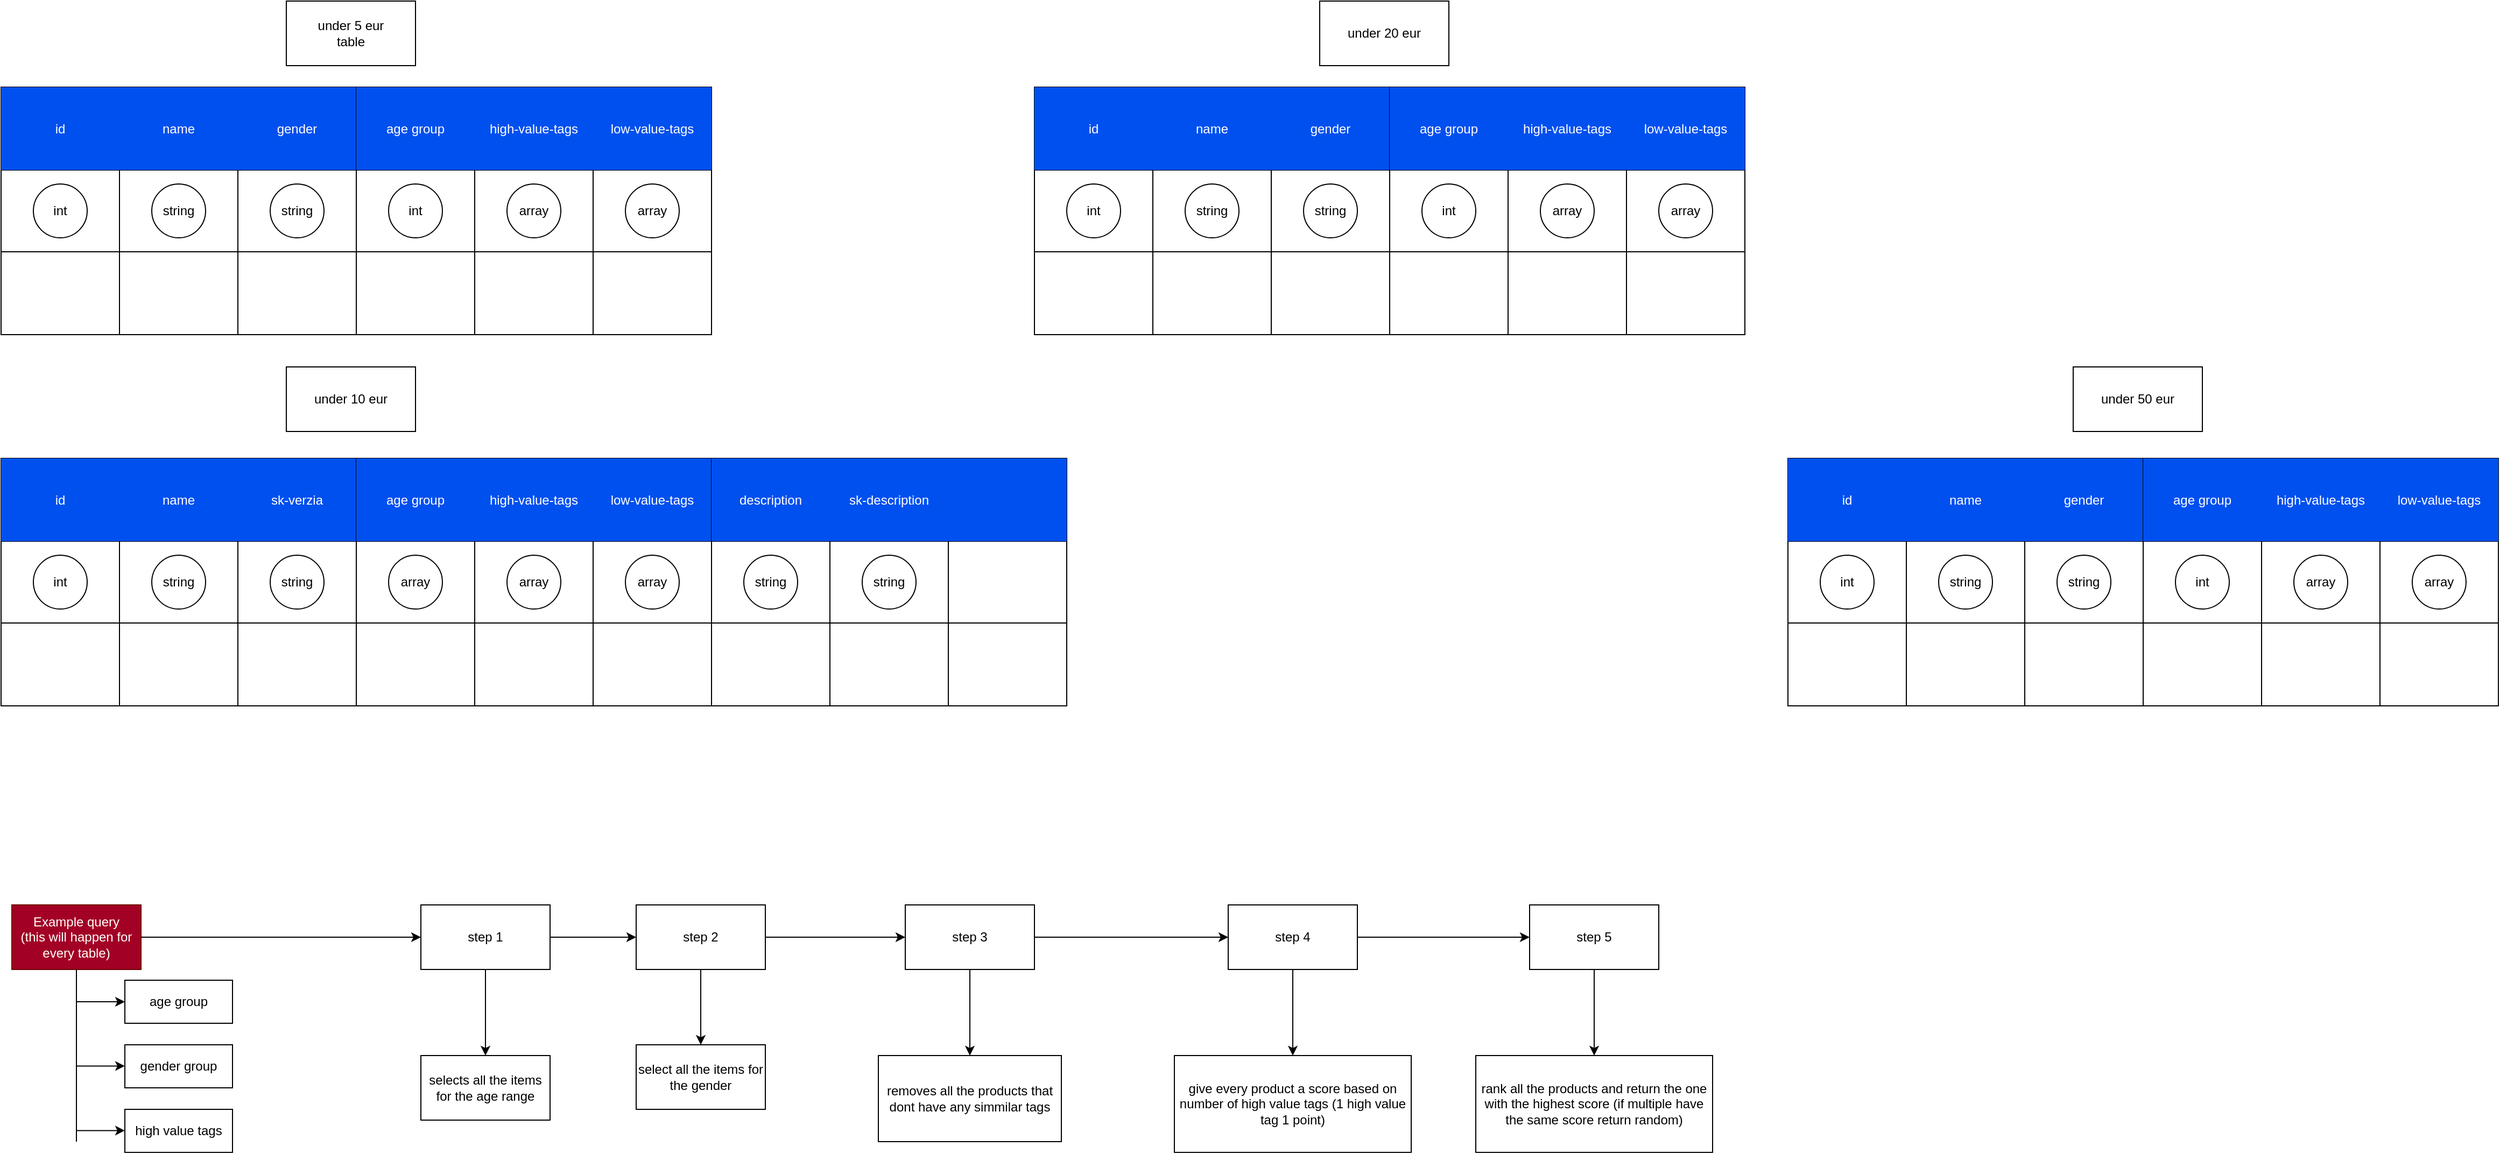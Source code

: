 <mxfile>
    <diagram id="mnacTOTQ5TEzgV0kn5ui" name="Page-1">
        <mxGraphModel dx="2235" dy="1700" grid="1" gridSize="10" guides="1" tooltips="1" connect="1" arrows="1" fold="1" page="1" pageScale="1" pageWidth="850" pageHeight="1100" math="0" shadow="0">
            <root>
                <mxCell id="0"/>
                <mxCell id="1" parent="0"/>
                <mxCell id="120" value="under 10 eur" style="rounded=0;whiteSpace=wrap;html=1;" parent="1" vertex="1">
                    <mxGeometry x="305" y="350" width="120" height="60" as="geometry"/>
                </mxCell>
                <mxCell id="121" value="under 5 eur&lt;br&gt;table" style="rounded=0;whiteSpace=wrap;html=1;" parent="1" vertex="1">
                    <mxGeometry x="305" y="10" width="120" height="60" as="geometry"/>
                </mxCell>
                <mxCell id="122" value="" style="shape=table;html=1;whiteSpace=wrap;startSize=0;container=1;collapsible=0;childLayout=tableLayout;" parent="1" vertex="1">
                    <mxGeometry x="40" y="435" width="330" height="230" as="geometry"/>
                </mxCell>
                <mxCell id="123" value="" style="shape=tableRow;horizontal=0;startSize=0;swimlaneHead=0;swimlaneBody=0;top=0;left=0;bottom=0;right=0;collapsible=0;dropTarget=0;fillColor=none;points=[[0,0.5],[1,0.5]];portConstraint=eastwest;" parent="122" vertex="1">
                    <mxGeometry width="330" height="77" as="geometry"/>
                </mxCell>
                <mxCell id="124" value="id" style="shape=partialRectangle;html=1;whiteSpace=wrap;connectable=0;fillColor=#0050ef;top=0;left=0;bottom=0;right=0;overflow=hidden;fontColor=#ffffff;strokeColor=#001DBC;" parent="123" vertex="1">
                    <mxGeometry width="110" height="77" as="geometry">
                        <mxRectangle width="110" height="77" as="alternateBounds"/>
                    </mxGeometry>
                </mxCell>
                <mxCell id="125" value="name" style="shape=partialRectangle;html=1;whiteSpace=wrap;connectable=0;fillColor=#0050ef;top=0;left=0;bottom=0;right=0;overflow=hidden;fontColor=#ffffff;strokeColor=#001DBC;" parent="123" vertex="1">
                    <mxGeometry x="110" width="110" height="77" as="geometry">
                        <mxRectangle width="110" height="77" as="alternateBounds"/>
                    </mxGeometry>
                </mxCell>
                <mxCell id="126" value="sk-verzia" style="shape=partialRectangle;html=1;whiteSpace=wrap;connectable=0;fillColor=#0050ef;top=0;left=0;bottom=0;right=0;overflow=hidden;fontColor=#ffffff;strokeColor=#001DBC;" parent="123" vertex="1">
                    <mxGeometry x="220" width="110" height="77" as="geometry">
                        <mxRectangle width="110" height="77" as="alternateBounds"/>
                    </mxGeometry>
                </mxCell>
                <mxCell id="127" value="" style="shape=tableRow;horizontal=0;startSize=0;swimlaneHead=0;swimlaneBody=0;top=0;left=0;bottom=0;right=0;collapsible=0;dropTarget=0;fillColor=none;points=[[0,0.5],[1,0.5]];portConstraint=eastwest;" parent="122" vertex="1">
                    <mxGeometry y="77" width="330" height="76" as="geometry"/>
                </mxCell>
                <mxCell id="128" value="" style="shape=partialRectangle;html=1;whiteSpace=wrap;connectable=0;fillColor=none;top=0;left=0;bottom=0;right=0;overflow=hidden;" parent="127" vertex="1">
                    <mxGeometry width="110" height="76" as="geometry">
                        <mxRectangle width="110" height="76" as="alternateBounds"/>
                    </mxGeometry>
                </mxCell>
                <mxCell id="129" value="" style="shape=partialRectangle;html=1;whiteSpace=wrap;connectable=0;fillColor=none;top=0;left=0;bottom=0;right=0;overflow=hidden;" parent="127" vertex="1">
                    <mxGeometry x="110" width="110" height="76" as="geometry">
                        <mxRectangle width="110" height="76" as="alternateBounds"/>
                    </mxGeometry>
                </mxCell>
                <mxCell id="130" value="" style="shape=partialRectangle;html=1;whiteSpace=wrap;connectable=0;fillColor=none;top=0;left=0;bottom=0;right=0;overflow=hidden;" parent="127" vertex="1">
                    <mxGeometry x="220" width="110" height="76" as="geometry">
                        <mxRectangle width="110" height="76" as="alternateBounds"/>
                    </mxGeometry>
                </mxCell>
                <mxCell id="131" value="" style="shape=tableRow;horizontal=0;startSize=0;swimlaneHead=0;swimlaneBody=0;top=0;left=0;bottom=0;right=0;collapsible=0;dropTarget=0;fillColor=none;points=[[0,0.5],[1,0.5]];portConstraint=eastwest;" parent="122" vertex="1">
                    <mxGeometry y="153" width="330" height="77" as="geometry"/>
                </mxCell>
                <mxCell id="132" value="" style="shape=partialRectangle;html=1;whiteSpace=wrap;connectable=0;fillColor=none;top=0;left=0;bottom=0;right=0;overflow=hidden;" parent="131" vertex="1">
                    <mxGeometry width="110" height="77" as="geometry">
                        <mxRectangle width="110" height="77" as="alternateBounds"/>
                    </mxGeometry>
                </mxCell>
                <mxCell id="133" value="" style="shape=partialRectangle;html=1;whiteSpace=wrap;connectable=0;fillColor=none;top=0;left=0;bottom=0;right=0;overflow=hidden;" parent="131" vertex="1">
                    <mxGeometry x="110" width="110" height="77" as="geometry">
                        <mxRectangle width="110" height="77" as="alternateBounds"/>
                    </mxGeometry>
                </mxCell>
                <mxCell id="134" value="" style="shape=partialRectangle;html=1;whiteSpace=wrap;connectable=0;fillColor=none;top=0;left=0;bottom=0;right=0;overflow=hidden;pointerEvents=1;" parent="131" vertex="1">
                    <mxGeometry x="220" width="110" height="77" as="geometry">
                        <mxRectangle width="110" height="77" as="alternateBounds"/>
                    </mxGeometry>
                </mxCell>
                <mxCell id="135" value="" style="shape=table;html=1;whiteSpace=wrap;startSize=0;container=1;collapsible=0;childLayout=tableLayout;" parent="1" vertex="1">
                    <mxGeometry x="370" y="435" width="330" height="230" as="geometry"/>
                </mxCell>
                <mxCell id="136" value="" style="shape=tableRow;horizontal=0;startSize=0;swimlaneHead=0;swimlaneBody=0;top=0;left=0;bottom=0;right=0;collapsible=0;dropTarget=0;fillColor=none;points=[[0,0.5],[1,0.5]];portConstraint=eastwest;" parent="135" vertex="1">
                    <mxGeometry width="330" height="77" as="geometry"/>
                </mxCell>
                <mxCell id="137" value="age group" style="shape=partialRectangle;html=1;whiteSpace=wrap;connectable=0;fillColor=#0050ef;top=0;left=0;bottom=0;right=0;overflow=hidden;fontColor=#ffffff;strokeColor=#001DBC;" parent="136" vertex="1">
                    <mxGeometry width="110" height="77" as="geometry">
                        <mxRectangle width="110" height="77" as="alternateBounds"/>
                    </mxGeometry>
                </mxCell>
                <mxCell id="138" value="high-value-tags" style="shape=partialRectangle;html=1;whiteSpace=wrap;connectable=0;fillColor=#0050ef;top=0;left=0;bottom=0;right=0;overflow=hidden;fontColor=#ffffff;strokeColor=#001DBC;" parent="136" vertex="1">
                    <mxGeometry x="110" width="110" height="77" as="geometry">
                        <mxRectangle width="110" height="77" as="alternateBounds"/>
                    </mxGeometry>
                </mxCell>
                <mxCell id="139" value="low-value-tags" style="shape=partialRectangle;html=1;whiteSpace=wrap;connectable=0;fillColor=#0050ef;top=0;left=0;bottom=0;right=0;overflow=hidden;fontColor=#ffffff;strokeColor=#001DBC;" parent="136" vertex="1">
                    <mxGeometry x="220" width="110" height="77" as="geometry">
                        <mxRectangle width="110" height="77" as="alternateBounds"/>
                    </mxGeometry>
                </mxCell>
                <mxCell id="140" value="" style="shape=tableRow;horizontal=0;startSize=0;swimlaneHead=0;swimlaneBody=0;top=0;left=0;bottom=0;right=0;collapsible=0;dropTarget=0;fillColor=none;points=[[0,0.5],[1,0.5]];portConstraint=eastwest;" parent="135" vertex="1">
                    <mxGeometry y="77" width="330" height="76" as="geometry"/>
                </mxCell>
                <mxCell id="141" value="" style="shape=partialRectangle;html=1;whiteSpace=wrap;connectable=0;fillColor=none;top=0;left=0;bottom=0;right=0;overflow=hidden;" parent="140" vertex="1">
                    <mxGeometry width="110" height="76" as="geometry">
                        <mxRectangle width="110" height="76" as="alternateBounds"/>
                    </mxGeometry>
                </mxCell>
                <mxCell id="142" value="" style="shape=partialRectangle;html=1;whiteSpace=wrap;connectable=0;fillColor=none;top=0;left=0;bottom=0;right=0;overflow=hidden;" parent="140" vertex="1">
                    <mxGeometry x="110" width="110" height="76" as="geometry">
                        <mxRectangle width="110" height="76" as="alternateBounds"/>
                    </mxGeometry>
                </mxCell>
                <mxCell id="143" value="" style="shape=partialRectangle;html=1;whiteSpace=wrap;connectable=0;fillColor=none;top=0;left=0;bottom=0;right=0;overflow=hidden;" parent="140" vertex="1">
                    <mxGeometry x="220" width="110" height="76" as="geometry">
                        <mxRectangle width="110" height="76" as="alternateBounds"/>
                    </mxGeometry>
                </mxCell>
                <mxCell id="144" value="" style="shape=tableRow;horizontal=0;startSize=0;swimlaneHead=0;swimlaneBody=0;top=0;left=0;bottom=0;right=0;collapsible=0;dropTarget=0;fillColor=none;points=[[0,0.5],[1,0.5]];portConstraint=eastwest;arcSize=15;" parent="135" vertex="1">
                    <mxGeometry y="153" width="330" height="77" as="geometry"/>
                </mxCell>
                <mxCell id="145" value="" style="shape=partialRectangle;html=1;whiteSpace=wrap;connectable=0;fillColor=none;top=0;left=0;bottom=0;right=0;overflow=hidden;" parent="144" vertex="1">
                    <mxGeometry width="110" height="77" as="geometry">
                        <mxRectangle width="110" height="77" as="alternateBounds"/>
                    </mxGeometry>
                </mxCell>
                <mxCell id="146" value="" style="shape=partialRectangle;html=1;whiteSpace=wrap;connectable=0;fillColor=none;top=0;left=0;bottom=0;right=0;overflow=hidden;" parent="144" vertex="1">
                    <mxGeometry x="110" width="110" height="77" as="geometry">
                        <mxRectangle width="110" height="77" as="alternateBounds"/>
                    </mxGeometry>
                </mxCell>
                <mxCell id="147" value="" style="shape=partialRectangle;html=1;whiteSpace=wrap;connectable=0;fillColor=none;top=0;left=0;bottom=0;right=0;overflow=hidden;pointerEvents=1;" parent="144" vertex="1">
                    <mxGeometry x="220" width="110" height="77" as="geometry">
                        <mxRectangle width="110" height="77" as="alternateBounds"/>
                    </mxGeometry>
                </mxCell>
                <mxCell id="161" value="int" style="ellipse;whiteSpace=wrap;html=1;aspect=fixed;" parent="1" vertex="1">
                    <mxGeometry x="70" y="525" width="50" height="50" as="geometry"/>
                </mxCell>
                <mxCell id="162" value="string" style="ellipse;whiteSpace=wrap;html=1;aspect=fixed;" parent="1" vertex="1">
                    <mxGeometry x="180" y="525" width="50" height="50" as="geometry"/>
                </mxCell>
                <mxCell id="163" value="string" style="ellipse;whiteSpace=wrap;html=1;aspect=fixed;" parent="1" vertex="1">
                    <mxGeometry x="290" y="525" width="50" height="50" as="geometry"/>
                </mxCell>
                <mxCell id="164" value="array" style="ellipse;whiteSpace=wrap;html=1;aspect=fixed;" parent="1" vertex="1">
                    <mxGeometry x="400" y="525" width="50" height="50" as="geometry"/>
                </mxCell>
                <mxCell id="165" value="Example query&lt;br&gt;(this will happen for every table)" style="rounded=0;whiteSpace=wrap;html=1;fillColor=#a20025;fontColor=#ffffff;strokeColor=#6F0000;" parent="1" vertex="1">
                    <mxGeometry x="50" y="850" width="120" height="60" as="geometry"/>
                </mxCell>
                <mxCell id="171" value="step 1" style="rounded=0;whiteSpace=wrap;html=1;" parent="1" vertex="1">
                    <mxGeometry x="430" y="850" width="120" height="60" as="geometry"/>
                </mxCell>
                <mxCell id="172" value="" style="endArrow=classic;html=1;exitX=1;exitY=0.5;exitDx=0;exitDy=0;entryX=0;entryY=0.5;entryDx=0;entryDy=0;" parent="1" source="165" target="171" edge="1">
                    <mxGeometry width="50" height="50" relative="1" as="geometry">
                        <mxPoint x="420" y="870" as="sourcePoint"/>
                        <mxPoint x="470" y="820" as="targetPoint"/>
                    </mxGeometry>
                </mxCell>
                <mxCell id="173" value="" style="endArrow=classic;html=1;exitX=0.5;exitY=1;exitDx=0;exitDy=0;" parent="1" source="171" edge="1">
                    <mxGeometry width="50" height="50" relative="1" as="geometry">
                        <mxPoint x="440" y="1040" as="sourcePoint"/>
                        <mxPoint x="490" y="990" as="targetPoint"/>
                    </mxGeometry>
                </mxCell>
                <mxCell id="174" value="" style="endArrow=classic;html=1;" parent="1" edge="1">
                    <mxGeometry width="50" height="50" relative="1" as="geometry">
                        <mxPoint x="550" y="880" as="sourcePoint"/>
                        <mxPoint x="630" y="880" as="targetPoint"/>
                    </mxGeometry>
                </mxCell>
                <mxCell id="175" value="step 2" style="rounded=0;whiteSpace=wrap;html=1;" parent="1" vertex="1">
                    <mxGeometry x="630" y="850" width="120" height="60" as="geometry"/>
                </mxCell>
                <mxCell id="176" value="selects all the items for the age range" style="rounded=0;whiteSpace=wrap;html=1;" parent="1" vertex="1">
                    <mxGeometry x="430" y="990" width="120" height="60" as="geometry"/>
                </mxCell>
                <mxCell id="177" value="removes all the products that dont have any simmilar tags" style="rounded=0;whiteSpace=wrap;html=1;" parent="1" vertex="1">
                    <mxGeometry x="855" y="990" width="170" height="80" as="geometry"/>
                </mxCell>
                <mxCell id="178" value="array" style="ellipse;whiteSpace=wrap;html=1;aspect=fixed;" parent="1" vertex="1">
                    <mxGeometry x="510" y="525" width="50" height="50" as="geometry"/>
                </mxCell>
                <mxCell id="179" value="array" style="ellipse;whiteSpace=wrap;html=1;aspect=fixed;" parent="1" vertex="1">
                    <mxGeometry x="620" y="525" width="50" height="50" as="geometry"/>
                </mxCell>
                <mxCell id="180" value="" style="endArrow=classic;html=1;exitX=0.5;exitY=1;exitDx=0;exitDy=0;" parent="1" source="175" edge="1">
                    <mxGeometry width="50" height="50" relative="1" as="geometry">
                        <mxPoint x="530" y="960" as="sourcePoint"/>
                        <mxPoint x="690" y="980" as="targetPoint"/>
                    </mxGeometry>
                </mxCell>
                <mxCell id="181" value="" style="endArrow=classic;html=1;exitX=1;exitY=0.5;exitDx=0;exitDy=0;" parent="1" source="175" edge="1">
                    <mxGeometry width="50" height="50" relative="1" as="geometry">
                        <mxPoint x="870" y="840" as="sourcePoint"/>
                        <mxPoint x="880" y="880" as="targetPoint"/>
                    </mxGeometry>
                </mxCell>
                <mxCell id="182" value="step 3" style="rounded=0;whiteSpace=wrap;html=1;" parent="1" vertex="1">
                    <mxGeometry x="880" y="850" width="120" height="60" as="geometry"/>
                </mxCell>
                <mxCell id="184" value="give every product a score based on number of high value tags (1 high value tag 1 point)" style="rounded=0;whiteSpace=wrap;html=1;" parent="1" vertex="1">
                    <mxGeometry x="1130" y="990" width="220" height="90" as="geometry"/>
                </mxCell>
                <mxCell id="211" value="under 50 eur" style="rounded=0;whiteSpace=wrap;html=1;" parent="1" vertex="1">
                    <mxGeometry x="1965" y="350" width="120" height="60" as="geometry"/>
                </mxCell>
                <mxCell id="212" value="under 20 eur" style="rounded=0;whiteSpace=wrap;html=1;" parent="1" vertex="1">
                    <mxGeometry x="1265" y="10" width="120" height="60" as="geometry"/>
                </mxCell>
                <mxCell id="213" value="" style="shape=table;html=1;whiteSpace=wrap;startSize=0;container=1;collapsible=0;childLayout=tableLayout;" parent="1" vertex="1">
                    <mxGeometry x="1700" y="435" width="330" height="230" as="geometry"/>
                </mxCell>
                <mxCell id="214" value="" style="shape=tableRow;horizontal=0;startSize=0;swimlaneHead=0;swimlaneBody=0;top=0;left=0;bottom=0;right=0;collapsible=0;dropTarget=0;fillColor=none;points=[[0,0.5],[1,0.5]];portConstraint=eastwest;" parent="213" vertex="1">
                    <mxGeometry width="330" height="77" as="geometry"/>
                </mxCell>
                <mxCell id="215" value="id" style="shape=partialRectangle;html=1;whiteSpace=wrap;connectable=0;fillColor=#0050ef;top=0;left=0;bottom=0;right=0;overflow=hidden;fontColor=#ffffff;strokeColor=#001DBC;" parent="214" vertex="1">
                    <mxGeometry width="110" height="77" as="geometry">
                        <mxRectangle width="110" height="77" as="alternateBounds"/>
                    </mxGeometry>
                </mxCell>
                <mxCell id="216" value="name" style="shape=partialRectangle;html=1;whiteSpace=wrap;connectable=0;fillColor=#0050ef;top=0;left=0;bottom=0;right=0;overflow=hidden;fontColor=#ffffff;strokeColor=#001DBC;" parent="214" vertex="1">
                    <mxGeometry x="110" width="110" height="77" as="geometry">
                        <mxRectangle width="110" height="77" as="alternateBounds"/>
                    </mxGeometry>
                </mxCell>
                <mxCell id="217" value="gender" style="shape=partialRectangle;html=1;whiteSpace=wrap;connectable=0;fillColor=#0050ef;top=0;left=0;bottom=0;right=0;overflow=hidden;fontColor=#ffffff;strokeColor=#001DBC;" parent="214" vertex="1">
                    <mxGeometry x="220" width="110" height="77" as="geometry">
                        <mxRectangle width="110" height="77" as="alternateBounds"/>
                    </mxGeometry>
                </mxCell>
                <mxCell id="218" value="" style="shape=tableRow;horizontal=0;startSize=0;swimlaneHead=0;swimlaneBody=0;top=0;left=0;bottom=0;right=0;collapsible=0;dropTarget=0;fillColor=none;points=[[0,0.5],[1,0.5]];portConstraint=eastwest;" parent="213" vertex="1">
                    <mxGeometry y="77" width="330" height="76" as="geometry"/>
                </mxCell>
                <mxCell id="219" value="" style="shape=partialRectangle;html=1;whiteSpace=wrap;connectable=0;fillColor=none;top=0;left=0;bottom=0;right=0;overflow=hidden;" parent="218" vertex="1">
                    <mxGeometry width="110" height="76" as="geometry">
                        <mxRectangle width="110" height="76" as="alternateBounds"/>
                    </mxGeometry>
                </mxCell>
                <mxCell id="220" value="" style="shape=partialRectangle;html=1;whiteSpace=wrap;connectable=0;fillColor=none;top=0;left=0;bottom=0;right=0;overflow=hidden;" parent="218" vertex="1">
                    <mxGeometry x="110" width="110" height="76" as="geometry">
                        <mxRectangle width="110" height="76" as="alternateBounds"/>
                    </mxGeometry>
                </mxCell>
                <mxCell id="221" value="" style="shape=partialRectangle;html=1;whiteSpace=wrap;connectable=0;fillColor=none;top=0;left=0;bottom=0;right=0;overflow=hidden;" parent="218" vertex="1">
                    <mxGeometry x="220" width="110" height="76" as="geometry">
                        <mxRectangle width="110" height="76" as="alternateBounds"/>
                    </mxGeometry>
                </mxCell>
                <mxCell id="222" value="" style="shape=tableRow;horizontal=0;startSize=0;swimlaneHead=0;swimlaneBody=0;top=0;left=0;bottom=0;right=0;collapsible=0;dropTarget=0;fillColor=none;points=[[0,0.5],[1,0.5]];portConstraint=eastwest;" parent="213" vertex="1">
                    <mxGeometry y="153" width="330" height="77" as="geometry"/>
                </mxCell>
                <mxCell id="223" value="" style="shape=partialRectangle;html=1;whiteSpace=wrap;connectable=0;fillColor=none;top=0;left=0;bottom=0;right=0;overflow=hidden;" parent="222" vertex="1">
                    <mxGeometry width="110" height="77" as="geometry">
                        <mxRectangle width="110" height="77" as="alternateBounds"/>
                    </mxGeometry>
                </mxCell>
                <mxCell id="224" value="" style="shape=partialRectangle;html=1;whiteSpace=wrap;connectable=0;fillColor=none;top=0;left=0;bottom=0;right=0;overflow=hidden;" parent="222" vertex="1">
                    <mxGeometry x="110" width="110" height="77" as="geometry">
                        <mxRectangle width="110" height="77" as="alternateBounds"/>
                    </mxGeometry>
                </mxCell>
                <mxCell id="225" value="" style="shape=partialRectangle;html=1;whiteSpace=wrap;connectable=0;fillColor=none;top=0;left=0;bottom=0;right=0;overflow=hidden;pointerEvents=1;" parent="222" vertex="1">
                    <mxGeometry x="220" width="110" height="77" as="geometry">
                        <mxRectangle width="110" height="77" as="alternateBounds"/>
                    </mxGeometry>
                </mxCell>
                <mxCell id="226" value="" style="shape=table;html=1;whiteSpace=wrap;startSize=0;container=1;collapsible=0;childLayout=tableLayout;" parent="1" vertex="1">
                    <mxGeometry x="2030" y="435" width="330" height="230" as="geometry"/>
                </mxCell>
                <mxCell id="227" value="" style="shape=tableRow;horizontal=0;startSize=0;swimlaneHead=0;swimlaneBody=0;top=0;left=0;bottom=0;right=0;collapsible=0;dropTarget=0;fillColor=none;points=[[0,0.5],[1,0.5]];portConstraint=eastwest;" parent="226" vertex="1">
                    <mxGeometry width="330" height="77" as="geometry"/>
                </mxCell>
                <mxCell id="228" value="age group" style="shape=partialRectangle;html=1;whiteSpace=wrap;connectable=0;fillColor=#0050ef;top=0;left=0;bottom=0;right=0;overflow=hidden;fontColor=#ffffff;strokeColor=#001DBC;" parent="227" vertex="1">
                    <mxGeometry width="110" height="77" as="geometry">
                        <mxRectangle width="110" height="77" as="alternateBounds"/>
                    </mxGeometry>
                </mxCell>
                <mxCell id="229" value="high-value-tags" style="shape=partialRectangle;html=1;whiteSpace=wrap;connectable=0;fillColor=#0050ef;top=0;left=0;bottom=0;right=0;overflow=hidden;fontColor=#ffffff;strokeColor=#001DBC;" parent="227" vertex="1">
                    <mxGeometry x="110" width="110" height="77" as="geometry">
                        <mxRectangle width="110" height="77" as="alternateBounds"/>
                    </mxGeometry>
                </mxCell>
                <mxCell id="230" value="low-value-tags" style="shape=partialRectangle;html=1;whiteSpace=wrap;connectable=0;fillColor=#0050ef;top=0;left=0;bottom=0;right=0;overflow=hidden;fontColor=#ffffff;strokeColor=#001DBC;" parent="227" vertex="1">
                    <mxGeometry x="220" width="110" height="77" as="geometry">
                        <mxRectangle width="110" height="77" as="alternateBounds"/>
                    </mxGeometry>
                </mxCell>
                <mxCell id="231" value="" style="shape=tableRow;horizontal=0;startSize=0;swimlaneHead=0;swimlaneBody=0;top=0;left=0;bottom=0;right=0;collapsible=0;dropTarget=0;fillColor=none;points=[[0,0.5],[1,0.5]];portConstraint=eastwest;" parent="226" vertex="1">
                    <mxGeometry y="77" width="330" height="76" as="geometry"/>
                </mxCell>
                <mxCell id="232" value="" style="shape=partialRectangle;html=1;whiteSpace=wrap;connectable=0;fillColor=none;top=0;left=0;bottom=0;right=0;overflow=hidden;" parent="231" vertex="1">
                    <mxGeometry width="110" height="76" as="geometry">
                        <mxRectangle width="110" height="76" as="alternateBounds"/>
                    </mxGeometry>
                </mxCell>
                <mxCell id="233" value="" style="shape=partialRectangle;html=1;whiteSpace=wrap;connectable=0;fillColor=none;top=0;left=0;bottom=0;right=0;overflow=hidden;" parent="231" vertex="1">
                    <mxGeometry x="110" width="110" height="76" as="geometry">
                        <mxRectangle width="110" height="76" as="alternateBounds"/>
                    </mxGeometry>
                </mxCell>
                <mxCell id="234" value="" style="shape=partialRectangle;html=1;whiteSpace=wrap;connectable=0;fillColor=none;top=0;left=0;bottom=0;right=0;overflow=hidden;" parent="231" vertex="1">
                    <mxGeometry x="220" width="110" height="76" as="geometry">
                        <mxRectangle width="110" height="76" as="alternateBounds"/>
                    </mxGeometry>
                </mxCell>
                <mxCell id="235" value="" style="shape=tableRow;horizontal=0;startSize=0;swimlaneHead=0;swimlaneBody=0;top=0;left=0;bottom=0;right=0;collapsible=0;dropTarget=0;fillColor=none;points=[[0,0.5],[1,0.5]];portConstraint=eastwest;" parent="226" vertex="1">
                    <mxGeometry y="153" width="330" height="77" as="geometry"/>
                </mxCell>
                <mxCell id="236" value="" style="shape=partialRectangle;html=1;whiteSpace=wrap;connectable=0;fillColor=none;top=0;left=0;bottom=0;right=0;overflow=hidden;" parent="235" vertex="1">
                    <mxGeometry width="110" height="77" as="geometry">
                        <mxRectangle width="110" height="77" as="alternateBounds"/>
                    </mxGeometry>
                </mxCell>
                <mxCell id="237" value="" style="shape=partialRectangle;html=1;whiteSpace=wrap;connectable=0;fillColor=none;top=0;left=0;bottom=0;right=0;overflow=hidden;" parent="235" vertex="1">
                    <mxGeometry x="110" width="110" height="77" as="geometry">
                        <mxRectangle width="110" height="77" as="alternateBounds"/>
                    </mxGeometry>
                </mxCell>
                <mxCell id="238" value="" style="shape=partialRectangle;html=1;whiteSpace=wrap;connectable=0;fillColor=none;top=0;left=0;bottom=0;right=0;overflow=hidden;pointerEvents=1;" parent="235" vertex="1">
                    <mxGeometry x="220" width="110" height="77" as="geometry">
                        <mxRectangle width="110" height="77" as="alternateBounds"/>
                    </mxGeometry>
                </mxCell>
                <mxCell id="239" value="int" style="ellipse;whiteSpace=wrap;html=1;aspect=fixed;" parent="1" vertex="1">
                    <mxGeometry x="1730" y="525" width="50" height="50" as="geometry"/>
                </mxCell>
                <mxCell id="240" value="string" style="ellipse;whiteSpace=wrap;html=1;aspect=fixed;" parent="1" vertex="1">
                    <mxGeometry x="1840" y="525" width="50" height="50" as="geometry"/>
                </mxCell>
                <mxCell id="241" value="string" style="ellipse;whiteSpace=wrap;html=1;aspect=fixed;" parent="1" vertex="1">
                    <mxGeometry x="1950" y="525" width="50" height="50" as="geometry"/>
                </mxCell>
                <mxCell id="242" value="int" style="ellipse;whiteSpace=wrap;html=1;aspect=fixed;" parent="1" vertex="1">
                    <mxGeometry x="2060" y="525" width="50" height="50" as="geometry"/>
                </mxCell>
                <mxCell id="243" value="array" style="ellipse;whiteSpace=wrap;html=1;aspect=fixed;" parent="1" vertex="1">
                    <mxGeometry x="2170" y="525" width="50" height="50" as="geometry"/>
                </mxCell>
                <mxCell id="244" value="array" style="ellipse;whiteSpace=wrap;html=1;aspect=fixed;" parent="1" vertex="1">
                    <mxGeometry x="2280" y="525" width="50" height="50" as="geometry"/>
                </mxCell>
                <mxCell id="306" value="" style="endArrow=none;html=1;exitX=0.5;exitY=1;exitDx=0;exitDy=0;" parent="1" source="165" edge="1">
                    <mxGeometry width="50" height="50" relative="1" as="geometry">
                        <mxPoint x="270" y="970" as="sourcePoint"/>
                        <mxPoint x="110" y="1070" as="targetPoint"/>
                    </mxGeometry>
                </mxCell>
                <mxCell id="307" value="age group" style="rounded=0;whiteSpace=wrap;html=1;" parent="1" vertex="1">
                    <mxGeometry x="155" y="920" width="100" height="40" as="geometry"/>
                </mxCell>
                <mxCell id="308" value="high value tags" style="rounded=0;whiteSpace=wrap;html=1;" parent="1" vertex="1">
                    <mxGeometry x="155" y="1040" width="100" height="40" as="geometry"/>
                </mxCell>
                <mxCell id="309" value="gender group" style="rounded=0;whiteSpace=wrap;html=1;" parent="1" vertex="1">
                    <mxGeometry x="155" y="980" width="100" height="40" as="geometry"/>
                </mxCell>
                <mxCell id="310" value="" style="endArrow=classic;html=1;entryX=0;entryY=0.5;entryDx=0;entryDy=0;" parent="1" target="307" edge="1">
                    <mxGeometry width="50" height="50" relative="1" as="geometry">
                        <mxPoint x="110" y="940" as="sourcePoint"/>
                        <mxPoint x="300" y="930" as="targetPoint"/>
                    </mxGeometry>
                </mxCell>
                <mxCell id="311" value="" style="endArrow=classic;html=1;entryX=0;entryY=0.5;entryDx=0;entryDy=0;" parent="1" edge="1">
                    <mxGeometry width="50" height="50" relative="1" as="geometry">
                        <mxPoint x="110" y="999.71" as="sourcePoint"/>
                        <mxPoint x="155" y="999.71" as="targetPoint"/>
                    </mxGeometry>
                </mxCell>
                <mxCell id="312" value="" style="endArrow=classic;html=1;entryX=0;entryY=0.5;entryDx=0;entryDy=0;" parent="1" edge="1">
                    <mxGeometry width="50" height="50" relative="1" as="geometry">
                        <mxPoint x="110" y="1059.71" as="sourcePoint"/>
                        <mxPoint x="155" y="1059.71" as="targetPoint"/>
                    </mxGeometry>
                </mxCell>
                <mxCell id="313" value="" style="shape=table;html=1;whiteSpace=wrap;startSize=0;container=1;collapsible=0;childLayout=tableLayout;" parent="1" vertex="1">
                    <mxGeometry x="40" y="90" width="330" height="230" as="geometry"/>
                </mxCell>
                <mxCell id="314" value="" style="shape=tableRow;horizontal=0;startSize=0;swimlaneHead=0;swimlaneBody=0;top=0;left=0;bottom=0;right=0;collapsible=0;dropTarget=0;fillColor=none;points=[[0,0.5],[1,0.5]];portConstraint=eastwest;" parent="313" vertex="1">
                    <mxGeometry width="330" height="77" as="geometry"/>
                </mxCell>
                <mxCell id="315" value="id" style="shape=partialRectangle;html=1;whiteSpace=wrap;connectable=0;fillColor=#0050ef;top=0;left=0;bottom=0;right=0;overflow=hidden;fontColor=#ffffff;strokeColor=#001DBC;" parent="314" vertex="1">
                    <mxGeometry width="110" height="77" as="geometry">
                        <mxRectangle width="110" height="77" as="alternateBounds"/>
                    </mxGeometry>
                </mxCell>
                <mxCell id="316" value="name" style="shape=partialRectangle;html=1;whiteSpace=wrap;connectable=0;fillColor=#0050ef;top=0;left=0;bottom=0;right=0;overflow=hidden;fontColor=#ffffff;strokeColor=#001DBC;" parent="314" vertex="1">
                    <mxGeometry x="110" width="110" height="77" as="geometry">
                        <mxRectangle width="110" height="77" as="alternateBounds"/>
                    </mxGeometry>
                </mxCell>
                <mxCell id="317" value="gender" style="shape=partialRectangle;html=1;whiteSpace=wrap;connectable=0;fillColor=#0050ef;top=0;left=0;bottom=0;right=0;overflow=hidden;fontColor=#ffffff;strokeColor=#001DBC;" parent="314" vertex="1">
                    <mxGeometry x="220" width="110" height="77" as="geometry">
                        <mxRectangle width="110" height="77" as="alternateBounds"/>
                    </mxGeometry>
                </mxCell>
                <mxCell id="318" value="" style="shape=tableRow;horizontal=0;startSize=0;swimlaneHead=0;swimlaneBody=0;top=0;left=0;bottom=0;right=0;collapsible=0;dropTarget=0;fillColor=none;points=[[0,0.5],[1,0.5]];portConstraint=eastwest;" parent="313" vertex="1">
                    <mxGeometry y="77" width="330" height="76" as="geometry"/>
                </mxCell>
                <mxCell id="319" value="" style="shape=partialRectangle;html=1;whiteSpace=wrap;connectable=0;fillColor=none;top=0;left=0;bottom=0;right=0;overflow=hidden;" parent="318" vertex="1">
                    <mxGeometry width="110" height="76" as="geometry">
                        <mxRectangle width="110" height="76" as="alternateBounds"/>
                    </mxGeometry>
                </mxCell>
                <mxCell id="320" value="" style="shape=partialRectangle;html=1;whiteSpace=wrap;connectable=0;fillColor=none;top=0;left=0;bottom=0;right=0;overflow=hidden;" parent="318" vertex="1">
                    <mxGeometry x="110" width="110" height="76" as="geometry">
                        <mxRectangle width="110" height="76" as="alternateBounds"/>
                    </mxGeometry>
                </mxCell>
                <mxCell id="321" value="" style="shape=partialRectangle;html=1;whiteSpace=wrap;connectable=0;fillColor=none;top=0;left=0;bottom=0;right=0;overflow=hidden;" parent="318" vertex="1">
                    <mxGeometry x="220" width="110" height="76" as="geometry">
                        <mxRectangle width="110" height="76" as="alternateBounds"/>
                    </mxGeometry>
                </mxCell>
                <mxCell id="322" value="" style="shape=tableRow;horizontal=0;startSize=0;swimlaneHead=0;swimlaneBody=0;top=0;left=0;bottom=0;right=0;collapsible=0;dropTarget=0;fillColor=none;points=[[0,0.5],[1,0.5]];portConstraint=eastwest;" parent="313" vertex="1">
                    <mxGeometry y="153" width="330" height="77" as="geometry"/>
                </mxCell>
                <mxCell id="323" value="" style="shape=partialRectangle;html=1;whiteSpace=wrap;connectable=0;fillColor=none;top=0;left=0;bottom=0;right=0;overflow=hidden;" parent="322" vertex="1">
                    <mxGeometry width="110" height="77" as="geometry">
                        <mxRectangle width="110" height="77" as="alternateBounds"/>
                    </mxGeometry>
                </mxCell>
                <mxCell id="324" value="" style="shape=partialRectangle;html=1;whiteSpace=wrap;connectable=0;fillColor=none;top=0;left=0;bottom=0;right=0;overflow=hidden;" parent="322" vertex="1">
                    <mxGeometry x="110" width="110" height="77" as="geometry">
                        <mxRectangle width="110" height="77" as="alternateBounds"/>
                    </mxGeometry>
                </mxCell>
                <mxCell id="325" value="" style="shape=partialRectangle;html=1;whiteSpace=wrap;connectable=0;fillColor=none;top=0;left=0;bottom=0;right=0;overflow=hidden;pointerEvents=1;" parent="322" vertex="1">
                    <mxGeometry x="220" width="110" height="77" as="geometry">
                        <mxRectangle width="110" height="77" as="alternateBounds"/>
                    </mxGeometry>
                </mxCell>
                <mxCell id="326" value="" style="shape=table;html=1;whiteSpace=wrap;startSize=0;container=1;collapsible=0;childLayout=tableLayout;" parent="1" vertex="1">
                    <mxGeometry x="370" y="90" width="330" height="230" as="geometry"/>
                </mxCell>
                <mxCell id="327" value="" style="shape=tableRow;horizontal=0;startSize=0;swimlaneHead=0;swimlaneBody=0;top=0;left=0;bottom=0;right=0;collapsible=0;dropTarget=0;fillColor=none;points=[[0,0.5],[1,0.5]];portConstraint=eastwest;" parent="326" vertex="1">
                    <mxGeometry width="330" height="77" as="geometry"/>
                </mxCell>
                <mxCell id="328" value="age group" style="shape=partialRectangle;html=1;whiteSpace=wrap;connectable=0;fillColor=#0050ef;top=0;left=0;bottom=0;right=0;overflow=hidden;fontColor=#ffffff;strokeColor=#001DBC;" parent="327" vertex="1">
                    <mxGeometry width="110" height="77" as="geometry">
                        <mxRectangle width="110" height="77" as="alternateBounds"/>
                    </mxGeometry>
                </mxCell>
                <mxCell id="329" value="high-value-tags" style="shape=partialRectangle;html=1;whiteSpace=wrap;connectable=0;fillColor=#0050ef;top=0;left=0;bottom=0;right=0;overflow=hidden;fontColor=#ffffff;strokeColor=#001DBC;" parent="327" vertex="1">
                    <mxGeometry x="110" width="110" height="77" as="geometry">
                        <mxRectangle width="110" height="77" as="alternateBounds"/>
                    </mxGeometry>
                </mxCell>
                <mxCell id="330" value="low-value-tags" style="shape=partialRectangle;html=1;whiteSpace=wrap;connectable=0;fillColor=#0050ef;top=0;left=0;bottom=0;right=0;overflow=hidden;fontColor=#ffffff;strokeColor=#001DBC;" parent="327" vertex="1">
                    <mxGeometry x="220" width="110" height="77" as="geometry">
                        <mxRectangle width="110" height="77" as="alternateBounds"/>
                    </mxGeometry>
                </mxCell>
                <mxCell id="331" value="" style="shape=tableRow;horizontal=0;startSize=0;swimlaneHead=0;swimlaneBody=0;top=0;left=0;bottom=0;right=0;collapsible=0;dropTarget=0;fillColor=none;points=[[0,0.5],[1,0.5]];portConstraint=eastwest;" parent="326" vertex="1">
                    <mxGeometry y="77" width="330" height="76" as="geometry"/>
                </mxCell>
                <mxCell id="332" value="" style="shape=partialRectangle;html=1;whiteSpace=wrap;connectable=0;fillColor=none;top=0;left=0;bottom=0;right=0;overflow=hidden;" parent="331" vertex="1">
                    <mxGeometry width="110" height="76" as="geometry">
                        <mxRectangle width="110" height="76" as="alternateBounds"/>
                    </mxGeometry>
                </mxCell>
                <mxCell id="333" value="" style="shape=partialRectangle;html=1;whiteSpace=wrap;connectable=0;fillColor=none;top=0;left=0;bottom=0;right=0;overflow=hidden;" parent="331" vertex="1">
                    <mxGeometry x="110" width="110" height="76" as="geometry">
                        <mxRectangle width="110" height="76" as="alternateBounds"/>
                    </mxGeometry>
                </mxCell>
                <mxCell id="334" value="" style="shape=partialRectangle;html=1;whiteSpace=wrap;connectable=0;fillColor=none;top=0;left=0;bottom=0;right=0;overflow=hidden;" parent="331" vertex="1">
                    <mxGeometry x="220" width="110" height="76" as="geometry">
                        <mxRectangle width="110" height="76" as="alternateBounds"/>
                    </mxGeometry>
                </mxCell>
                <mxCell id="335" value="" style="shape=tableRow;horizontal=0;startSize=0;swimlaneHead=0;swimlaneBody=0;top=0;left=0;bottom=0;right=0;collapsible=0;dropTarget=0;fillColor=none;points=[[0,0.5],[1,0.5]];portConstraint=eastwest;" parent="326" vertex="1">
                    <mxGeometry y="153" width="330" height="77" as="geometry"/>
                </mxCell>
                <mxCell id="336" value="" style="shape=partialRectangle;html=1;whiteSpace=wrap;connectable=0;fillColor=none;top=0;left=0;bottom=0;right=0;overflow=hidden;" parent="335" vertex="1">
                    <mxGeometry width="110" height="77" as="geometry">
                        <mxRectangle width="110" height="77" as="alternateBounds"/>
                    </mxGeometry>
                </mxCell>
                <mxCell id="337" value="" style="shape=partialRectangle;html=1;whiteSpace=wrap;connectable=0;fillColor=none;top=0;left=0;bottom=0;right=0;overflow=hidden;" parent="335" vertex="1">
                    <mxGeometry x="110" width="110" height="77" as="geometry">
                        <mxRectangle width="110" height="77" as="alternateBounds"/>
                    </mxGeometry>
                </mxCell>
                <mxCell id="338" value="" style="shape=partialRectangle;html=1;whiteSpace=wrap;connectable=0;fillColor=none;top=0;left=0;bottom=0;right=0;overflow=hidden;pointerEvents=1;" parent="335" vertex="1">
                    <mxGeometry x="220" width="110" height="77" as="geometry">
                        <mxRectangle width="110" height="77" as="alternateBounds"/>
                    </mxGeometry>
                </mxCell>
                <mxCell id="339" value="int" style="ellipse;whiteSpace=wrap;html=1;aspect=fixed;" parent="1" vertex="1">
                    <mxGeometry x="70" y="180" width="50" height="50" as="geometry"/>
                </mxCell>
                <mxCell id="340" value="string" style="ellipse;whiteSpace=wrap;html=1;aspect=fixed;" parent="1" vertex="1">
                    <mxGeometry x="180" y="180" width="50" height="50" as="geometry"/>
                </mxCell>
                <mxCell id="341" value="string" style="ellipse;whiteSpace=wrap;html=1;aspect=fixed;" parent="1" vertex="1">
                    <mxGeometry x="290" y="180" width="50" height="50" as="geometry"/>
                </mxCell>
                <mxCell id="342" value="int" style="ellipse;whiteSpace=wrap;html=1;aspect=fixed;" parent="1" vertex="1">
                    <mxGeometry x="400" y="180" width="50" height="50" as="geometry"/>
                </mxCell>
                <mxCell id="343" value="array" style="ellipse;whiteSpace=wrap;html=1;aspect=fixed;" parent="1" vertex="1">
                    <mxGeometry x="510" y="180" width="50" height="50" as="geometry"/>
                </mxCell>
                <mxCell id="344" value="array" style="ellipse;whiteSpace=wrap;html=1;aspect=fixed;" parent="1" vertex="1">
                    <mxGeometry x="620" y="180" width="50" height="50" as="geometry"/>
                </mxCell>
                <mxCell id="345" value="" style="shape=table;html=1;whiteSpace=wrap;startSize=0;container=1;collapsible=0;childLayout=tableLayout;" parent="1" vertex="1">
                    <mxGeometry x="1000" y="90" width="330" height="230" as="geometry"/>
                </mxCell>
                <mxCell id="346" value="" style="shape=tableRow;horizontal=0;startSize=0;swimlaneHead=0;swimlaneBody=0;top=0;left=0;bottom=0;right=0;collapsible=0;dropTarget=0;fillColor=none;points=[[0,0.5],[1,0.5]];portConstraint=eastwest;" parent="345" vertex="1">
                    <mxGeometry width="330" height="77" as="geometry"/>
                </mxCell>
                <mxCell id="347" value="id" style="shape=partialRectangle;html=1;whiteSpace=wrap;connectable=0;fillColor=#0050ef;top=0;left=0;bottom=0;right=0;overflow=hidden;fontColor=#ffffff;strokeColor=#001DBC;" parent="346" vertex="1">
                    <mxGeometry width="110" height="77" as="geometry">
                        <mxRectangle width="110" height="77" as="alternateBounds"/>
                    </mxGeometry>
                </mxCell>
                <mxCell id="348" value="name" style="shape=partialRectangle;html=1;whiteSpace=wrap;connectable=0;fillColor=#0050ef;top=0;left=0;bottom=0;right=0;overflow=hidden;fontColor=#ffffff;strokeColor=#001DBC;" parent="346" vertex="1">
                    <mxGeometry x="110" width="110" height="77" as="geometry">
                        <mxRectangle width="110" height="77" as="alternateBounds"/>
                    </mxGeometry>
                </mxCell>
                <mxCell id="349" value="gender" style="shape=partialRectangle;html=1;whiteSpace=wrap;connectable=0;fillColor=#0050ef;top=0;left=0;bottom=0;right=0;overflow=hidden;fontColor=#ffffff;strokeColor=#001DBC;" parent="346" vertex="1">
                    <mxGeometry x="220" width="110" height="77" as="geometry">
                        <mxRectangle width="110" height="77" as="alternateBounds"/>
                    </mxGeometry>
                </mxCell>
                <mxCell id="350" value="" style="shape=tableRow;horizontal=0;startSize=0;swimlaneHead=0;swimlaneBody=0;top=0;left=0;bottom=0;right=0;collapsible=0;dropTarget=0;fillColor=none;points=[[0,0.5],[1,0.5]];portConstraint=eastwest;" parent="345" vertex="1">
                    <mxGeometry y="77" width="330" height="76" as="geometry"/>
                </mxCell>
                <mxCell id="351" value="" style="shape=partialRectangle;html=1;whiteSpace=wrap;connectable=0;fillColor=none;top=0;left=0;bottom=0;right=0;overflow=hidden;" parent="350" vertex="1">
                    <mxGeometry width="110" height="76" as="geometry">
                        <mxRectangle width="110" height="76" as="alternateBounds"/>
                    </mxGeometry>
                </mxCell>
                <mxCell id="352" value="" style="shape=partialRectangle;html=1;whiteSpace=wrap;connectable=0;fillColor=none;top=0;left=0;bottom=0;right=0;overflow=hidden;" parent="350" vertex="1">
                    <mxGeometry x="110" width="110" height="76" as="geometry">
                        <mxRectangle width="110" height="76" as="alternateBounds"/>
                    </mxGeometry>
                </mxCell>
                <mxCell id="353" value="" style="shape=partialRectangle;html=1;whiteSpace=wrap;connectable=0;fillColor=none;top=0;left=0;bottom=0;right=0;overflow=hidden;" parent="350" vertex="1">
                    <mxGeometry x="220" width="110" height="76" as="geometry">
                        <mxRectangle width="110" height="76" as="alternateBounds"/>
                    </mxGeometry>
                </mxCell>
                <mxCell id="354" value="" style="shape=tableRow;horizontal=0;startSize=0;swimlaneHead=0;swimlaneBody=0;top=0;left=0;bottom=0;right=0;collapsible=0;dropTarget=0;fillColor=none;points=[[0,0.5],[1,0.5]];portConstraint=eastwest;" parent="345" vertex="1">
                    <mxGeometry y="153" width="330" height="77" as="geometry"/>
                </mxCell>
                <mxCell id="355" value="" style="shape=partialRectangle;html=1;whiteSpace=wrap;connectable=0;fillColor=none;top=0;left=0;bottom=0;right=0;overflow=hidden;" parent="354" vertex="1">
                    <mxGeometry width="110" height="77" as="geometry">
                        <mxRectangle width="110" height="77" as="alternateBounds"/>
                    </mxGeometry>
                </mxCell>
                <mxCell id="356" value="" style="shape=partialRectangle;html=1;whiteSpace=wrap;connectable=0;fillColor=none;top=0;left=0;bottom=0;right=0;overflow=hidden;" parent="354" vertex="1">
                    <mxGeometry x="110" width="110" height="77" as="geometry">
                        <mxRectangle width="110" height="77" as="alternateBounds"/>
                    </mxGeometry>
                </mxCell>
                <mxCell id="357" value="" style="shape=partialRectangle;html=1;whiteSpace=wrap;connectable=0;fillColor=none;top=0;left=0;bottom=0;right=0;overflow=hidden;pointerEvents=1;" parent="354" vertex="1">
                    <mxGeometry x="220" width="110" height="77" as="geometry">
                        <mxRectangle width="110" height="77" as="alternateBounds"/>
                    </mxGeometry>
                </mxCell>
                <mxCell id="358" value="" style="shape=table;html=1;whiteSpace=wrap;startSize=0;container=1;collapsible=0;childLayout=tableLayout;" parent="1" vertex="1">
                    <mxGeometry x="1330" y="90" width="330" height="230" as="geometry"/>
                </mxCell>
                <mxCell id="359" value="" style="shape=tableRow;horizontal=0;startSize=0;swimlaneHead=0;swimlaneBody=0;top=0;left=0;bottom=0;right=0;collapsible=0;dropTarget=0;fillColor=none;points=[[0,0.5],[1,0.5]];portConstraint=eastwest;" parent="358" vertex="1">
                    <mxGeometry width="330" height="77" as="geometry"/>
                </mxCell>
                <mxCell id="360" value="age group" style="shape=partialRectangle;html=1;whiteSpace=wrap;connectable=0;fillColor=#0050ef;top=0;left=0;bottom=0;right=0;overflow=hidden;fontColor=#ffffff;strokeColor=#001DBC;" parent="359" vertex="1">
                    <mxGeometry width="110" height="77" as="geometry">
                        <mxRectangle width="110" height="77" as="alternateBounds"/>
                    </mxGeometry>
                </mxCell>
                <mxCell id="361" value="high-value-tags" style="shape=partialRectangle;html=1;whiteSpace=wrap;connectable=0;fillColor=#0050ef;top=0;left=0;bottom=0;right=0;overflow=hidden;fontColor=#ffffff;strokeColor=#001DBC;" parent="359" vertex="1">
                    <mxGeometry x="110" width="110" height="77" as="geometry">
                        <mxRectangle width="110" height="77" as="alternateBounds"/>
                    </mxGeometry>
                </mxCell>
                <mxCell id="362" value="low-value-tags" style="shape=partialRectangle;html=1;whiteSpace=wrap;connectable=0;fillColor=#0050ef;top=0;left=0;bottom=0;right=0;overflow=hidden;fontColor=#ffffff;strokeColor=#001DBC;" parent="359" vertex="1">
                    <mxGeometry x="220" width="110" height="77" as="geometry">
                        <mxRectangle width="110" height="77" as="alternateBounds"/>
                    </mxGeometry>
                </mxCell>
                <mxCell id="363" value="" style="shape=tableRow;horizontal=0;startSize=0;swimlaneHead=0;swimlaneBody=0;top=0;left=0;bottom=0;right=0;collapsible=0;dropTarget=0;fillColor=none;points=[[0,0.5],[1,0.5]];portConstraint=eastwest;" parent="358" vertex="1">
                    <mxGeometry y="77" width="330" height="76" as="geometry"/>
                </mxCell>
                <mxCell id="364" value="" style="shape=partialRectangle;html=1;whiteSpace=wrap;connectable=0;fillColor=none;top=0;left=0;bottom=0;right=0;overflow=hidden;" parent="363" vertex="1">
                    <mxGeometry width="110" height="76" as="geometry">
                        <mxRectangle width="110" height="76" as="alternateBounds"/>
                    </mxGeometry>
                </mxCell>
                <mxCell id="365" value="" style="shape=partialRectangle;html=1;whiteSpace=wrap;connectable=0;fillColor=none;top=0;left=0;bottom=0;right=0;overflow=hidden;" parent="363" vertex="1">
                    <mxGeometry x="110" width="110" height="76" as="geometry">
                        <mxRectangle width="110" height="76" as="alternateBounds"/>
                    </mxGeometry>
                </mxCell>
                <mxCell id="366" value="" style="shape=partialRectangle;html=1;whiteSpace=wrap;connectable=0;fillColor=none;top=0;left=0;bottom=0;right=0;overflow=hidden;" parent="363" vertex="1">
                    <mxGeometry x="220" width="110" height="76" as="geometry">
                        <mxRectangle width="110" height="76" as="alternateBounds"/>
                    </mxGeometry>
                </mxCell>
                <mxCell id="367" value="" style="shape=tableRow;horizontal=0;startSize=0;swimlaneHead=0;swimlaneBody=0;top=0;left=0;bottom=0;right=0;collapsible=0;dropTarget=0;fillColor=none;points=[[0,0.5],[1,0.5]];portConstraint=eastwest;" parent="358" vertex="1">
                    <mxGeometry y="153" width="330" height="77" as="geometry"/>
                </mxCell>
                <mxCell id="368" value="" style="shape=partialRectangle;html=1;whiteSpace=wrap;connectable=0;fillColor=none;top=0;left=0;bottom=0;right=0;overflow=hidden;" parent="367" vertex="1">
                    <mxGeometry width="110" height="77" as="geometry">
                        <mxRectangle width="110" height="77" as="alternateBounds"/>
                    </mxGeometry>
                </mxCell>
                <mxCell id="369" value="" style="shape=partialRectangle;html=1;whiteSpace=wrap;connectable=0;fillColor=none;top=0;left=0;bottom=0;right=0;overflow=hidden;" parent="367" vertex="1">
                    <mxGeometry x="110" width="110" height="77" as="geometry">
                        <mxRectangle width="110" height="77" as="alternateBounds"/>
                    </mxGeometry>
                </mxCell>
                <mxCell id="370" value="" style="shape=partialRectangle;html=1;whiteSpace=wrap;connectable=0;fillColor=none;top=0;left=0;bottom=0;right=0;overflow=hidden;pointerEvents=1;" parent="367" vertex="1">
                    <mxGeometry x="220" width="110" height="77" as="geometry">
                        <mxRectangle width="110" height="77" as="alternateBounds"/>
                    </mxGeometry>
                </mxCell>
                <mxCell id="371" value="int" style="ellipse;whiteSpace=wrap;html=1;aspect=fixed;" parent="1" vertex="1">
                    <mxGeometry x="1030" y="180" width="50" height="50" as="geometry"/>
                </mxCell>
                <mxCell id="372" value="string" style="ellipse;whiteSpace=wrap;html=1;aspect=fixed;" parent="1" vertex="1">
                    <mxGeometry x="1140" y="180" width="50" height="50" as="geometry"/>
                </mxCell>
                <mxCell id="373" value="string" style="ellipse;whiteSpace=wrap;html=1;aspect=fixed;" parent="1" vertex="1">
                    <mxGeometry x="1250" y="180" width="50" height="50" as="geometry"/>
                </mxCell>
                <mxCell id="374" value="int" style="ellipse;whiteSpace=wrap;html=1;aspect=fixed;" parent="1" vertex="1">
                    <mxGeometry x="1360" y="180" width="50" height="50" as="geometry"/>
                </mxCell>
                <mxCell id="375" value="array" style="ellipse;whiteSpace=wrap;html=1;aspect=fixed;" parent="1" vertex="1">
                    <mxGeometry x="1470" y="180" width="50" height="50" as="geometry"/>
                </mxCell>
                <mxCell id="376" value="array" style="ellipse;whiteSpace=wrap;html=1;aspect=fixed;" parent="1" vertex="1">
                    <mxGeometry x="1580" y="180" width="50" height="50" as="geometry"/>
                </mxCell>
                <mxCell id="377" value="" style="endArrow=classic;html=1;exitX=0.5;exitY=1;exitDx=0;exitDy=0;" parent="1" source="182" edge="1">
                    <mxGeometry width="50" height="50" relative="1" as="geometry">
                        <mxPoint x="960" y="850" as="sourcePoint"/>
                        <mxPoint x="940" y="990" as="targetPoint"/>
                    </mxGeometry>
                </mxCell>
                <mxCell id="378" value="step 4" style="rounded=0;whiteSpace=wrap;html=1;" parent="1" vertex="1">
                    <mxGeometry x="1180" y="850" width="120" height="60" as="geometry"/>
                </mxCell>
                <mxCell id="380" value="" style="endArrow=classic;html=1;exitX=0.5;exitY=1;exitDx=0;exitDy=0;entryX=0.5;entryY=0;entryDx=0;entryDy=0;" parent="1" source="378" edge="1">
                    <mxGeometry width="50" height="50" relative="1" as="geometry">
                        <mxPoint x="1260" y="850" as="sourcePoint"/>
                        <mxPoint x="1240" y="990" as="targetPoint"/>
                    </mxGeometry>
                </mxCell>
                <mxCell id="381" value="" style="endArrow=classic;html=1;exitX=1;exitY=0.5;exitDx=0;exitDy=0;entryX=0;entryY=0.5;entryDx=0;entryDy=0;" parent="1" source="182" target="378" edge="1">
                    <mxGeometry width="50" height="50" relative="1" as="geometry">
                        <mxPoint x="990" y="960" as="sourcePoint"/>
                        <mxPoint x="1040" y="910" as="targetPoint"/>
                    </mxGeometry>
                </mxCell>
                <mxCell id="382" value="step 5" style="rounded=0;whiteSpace=wrap;html=1;" parent="1" vertex="1">
                    <mxGeometry x="1460" y="850" width="120" height="60" as="geometry"/>
                </mxCell>
                <mxCell id="383" value="" style="endArrow=classic;html=1;exitX=1;exitY=0.5;exitDx=0;exitDy=0;entryX=0;entryY=0.5;entryDx=0;entryDy=0;" parent="1" source="378" target="382" edge="1">
                    <mxGeometry width="50" height="50" relative="1" as="geometry">
                        <mxPoint x="1390" y="850" as="sourcePoint"/>
                        <mxPoint x="1440" y="800" as="targetPoint"/>
                    </mxGeometry>
                </mxCell>
                <mxCell id="384" value="" style="endArrow=classic;html=1;exitX=0.5;exitY=1;exitDx=0;exitDy=0;" parent="1" source="382" edge="1">
                    <mxGeometry width="50" height="50" relative="1" as="geometry">
                        <mxPoint x="1390" y="850" as="sourcePoint"/>
                        <mxPoint x="1520" y="990" as="targetPoint"/>
                    </mxGeometry>
                </mxCell>
                <mxCell id="385" value="rank all the products and return the one with the highest score (if multiple have the same score return random)" style="rounded=0;whiteSpace=wrap;html=1;" parent="1" vertex="1">
                    <mxGeometry x="1410" y="990" width="220" height="90" as="geometry"/>
                </mxCell>
                <mxCell id="386" value="select all the items for the gender" style="rounded=0;whiteSpace=wrap;html=1;" parent="1" vertex="1">
                    <mxGeometry x="630" y="980" width="120" height="60" as="geometry"/>
                </mxCell>
                <mxCell id="433" value="" style="shape=table;html=1;whiteSpace=wrap;startSize=0;container=1;collapsible=0;childLayout=tableLayout;" vertex="1" parent="1">
                    <mxGeometry x="700" y="435" width="330" height="230" as="geometry"/>
                </mxCell>
                <mxCell id="434" value="" style="shape=tableRow;horizontal=0;startSize=0;swimlaneHead=0;swimlaneBody=0;top=0;left=0;bottom=0;right=0;collapsible=0;dropTarget=0;fillColor=none;points=[[0,0.5],[1,0.5]];portConstraint=eastwest;" vertex="1" parent="433">
                    <mxGeometry width="330" height="77" as="geometry"/>
                </mxCell>
                <mxCell id="435" value="description" style="shape=partialRectangle;html=1;whiteSpace=wrap;connectable=0;fillColor=#0050ef;top=0;left=0;bottom=0;right=0;overflow=hidden;fontColor=#ffffff;strokeColor=#001DBC;" vertex="1" parent="434">
                    <mxGeometry width="110" height="77" as="geometry">
                        <mxRectangle width="110" height="77" as="alternateBounds"/>
                    </mxGeometry>
                </mxCell>
                <mxCell id="436" value="sk-description" style="shape=partialRectangle;html=1;whiteSpace=wrap;connectable=0;fillColor=#0050ef;top=0;left=0;bottom=0;right=0;overflow=hidden;fontColor=#ffffff;strokeColor=#001DBC;" vertex="1" parent="434">
                    <mxGeometry x="110" width="110" height="77" as="geometry">
                        <mxRectangle width="110" height="77" as="alternateBounds"/>
                    </mxGeometry>
                </mxCell>
                <mxCell id="437" value="" style="shape=partialRectangle;html=1;whiteSpace=wrap;connectable=0;fillColor=#0050ef;top=0;left=0;bottom=0;right=0;overflow=hidden;fontColor=#ffffff;strokeColor=#001DBC;" vertex="1" parent="434">
                    <mxGeometry x="220" width="110" height="77" as="geometry">
                        <mxRectangle width="110" height="77" as="alternateBounds"/>
                    </mxGeometry>
                </mxCell>
                <mxCell id="438" value="" style="shape=tableRow;horizontal=0;startSize=0;swimlaneHead=0;swimlaneBody=0;top=0;left=0;bottom=0;right=0;collapsible=0;dropTarget=0;fillColor=none;points=[[0,0.5],[1,0.5]];portConstraint=eastwest;" vertex="1" parent="433">
                    <mxGeometry y="77" width="330" height="76" as="geometry"/>
                </mxCell>
                <mxCell id="439" value="" style="shape=partialRectangle;html=1;whiteSpace=wrap;connectable=0;fillColor=none;top=0;left=0;bottom=0;right=0;overflow=hidden;" vertex="1" parent="438">
                    <mxGeometry width="110" height="76" as="geometry">
                        <mxRectangle width="110" height="76" as="alternateBounds"/>
                    </mxGeometry>
                </mxCell>
                <mxCell id="440" value="" style="shape=partialRectangle;html=1;whiteSpace=wrap;connectable=0;fillColor=none;top=0;left=0;bottom=0;right=0;overflow=hidden;" vertex="1" parent="438">
                    <mxGeometry x="110" width="110" height="76" as="geometry">
                        <mxRectangle width="110" height="76" as="alternateBounds"/>
                    </mxGeometry>
                </mxCell>
                <mxCell id="441" value="" style="shape=partialRectangle;html=1;whiteSpace=wrap;connectable=0;fillColor=none;top=0;left=0;bottom=0;right=0;overflow=hidden;" vertex="1" parent="438">
                    <mxGeometry x="220" width="110" height="76" as="geometry">
                        <mxRectangle width="110" height="76" as="alternateBounds"/>
                    </mxGeometry>
                </mxCell>
                <mxCell id="442" value="" style="shape=tableRow;horizontal=0;startSize=0;swimlaneHead=0;swimlaneBody=0;top=0;left=0;bottom=0;right=0;collapsible=0;dropTarget=0;fillColor=none;points=[[0,0.5],[1,0.5]];portConstraint=eastwest;arcSize=15;" vertex="1" parent="433">
                    <mxGeometry y="153" width="330" height="77" as="geometry"/>
                </mxCell>
                <mxCell id="443" value="" style="shape=partialRectangle;html=1;whiteSpace=wrap;connectable=0;fillColor=none;top=0;left=0;bottom=0;right=0;overflow=hidden;" vertex="1" parent="442">
                    <mxGeometry width="110" height="77" as="geometry">
                        <mxRectangle width="110" height="77" as="alternateBounds"/>
                    </mxGeometry>
                </mxCell>
                <mxCell id="444" value="" style="shape=partialRectangle;html=1;whiteSpace=wrap;connectable=0;fillColor=none;top=0;left=0;bottom=0;right=0;overflow=hidden;" vertex="1" parent="442">
                    <mxGeometry x="110" width="110" height="77" as="geometry">
                        <mxRectangle width="110" height="77" as="alternateBounds"/>
                    </mxGeometry>
                </mxCell>
                <mxCell id="445" value="" style="shape=partialRectangle;html=1;whiteSpace=wrap;connectable=0;fillColor=none;top=0;left=0;bottom=0;right=0;overflow=hidden;pointerEvents=1;" vertex="1" parent="442">
                    <mxGeometry x="220" width="110" height="77" as="geometry">
                        <mxRectangle width="110" height="77" as="alternateBounds"/>
                    </mxGeometry>
                </mxCell>
                <mxCell id="446" value="string" style="ellipse;whiteSpace=wrap;html=1;aspect=fixed;" vertex="1" parent="1">
                    <mxGeometry x="730" y="525" width="50" height="50" as="geometry"/>
                </mxCell>
                <mxCell id="447" value="string" style="ellipse;whiteSpace=wrap;html=1;aspect=fixed;" vertex="1" parent="1">
                    <mxGeometry x="840" y="525" width="50" height="50" as="geometry"/>
                </mxCell>
            </root>
        </mxGraphModel>
    </diagram>
</mxfile>